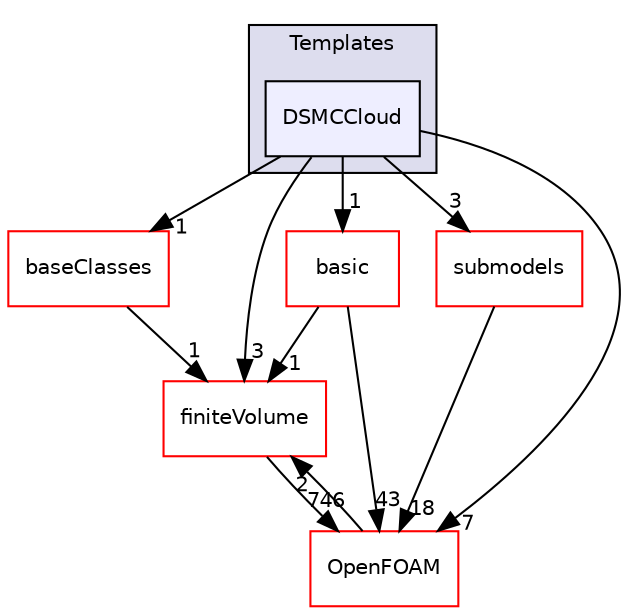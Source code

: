 digraph "src/lagrangian/DSMC/clouds/Templates/DSMCCloud" {
  bgcolor=transparent;
  compound=true
  node [ fontsize="10", fontname="Helvetica"];
  edge [ labelfontsize="10", labelfontname="Helvetica"];
  subgraph clusterdir_bf0dcb725d0b7b3f046929ad2f3e6af1 {
    graph [ bgcolor="#ddddee", pencolor="black", label="Templates" fontname="Helvetica", fontsize="10", URL="dir_bf0dcb725d0b7b3f046929ad2f3e6af1.html"]
  dir_81d96284bc27cd8cd3d67cbfe31d7379 [shape=box, label="DSMCCloud", style="filled", fillcolor="#eeeeff", pencolor="black", URL="dir_81d96284bc27cd8cd3d67cbfe31d7379.html"];
  }
  dir_9bd15774b555cf7259a6fa18f99fe99b [shape=box label="finiteVolume" color="red" URL="dir_9bd15774b555cf7259a6fa18f99fe99b.html"];
  dir_eda39c592276cda9226745254e8d6ab1 [shape=box label="baseClasses" color="red" URL="dir_eda39c592276cda9226745254e8d6ab1.html"];
  dir_aa5533d18bfe518db8350fc74caf402d [shape=box label="submodels" color="red" URL="dir_aa5533d18bfe518db8350fc74caf402d.html"];
  dir_c5473ff19b20e6ec4dfe5c310b3778a8 [shape=box label="OpenFOAM" color="red" URL="dir_c5473ff19b20e6ec4dfe5c310b3778a8.html"];
  dir_584e0ab0901b4327f36f4285cac7f2f8 [shape=box label="basic" color="red" URL="dir_584e0ab0901b4327f36f4285cac7f2f8.html"];
  dir_9bd15774b555cf7259a6fa18f99fe99b->dir_c5473ff19b20e6ec4dfe5c310b3778a8 [headlabel="746", labeldistance=1.5 headhref="dir_000896_001896.html"];
  dir_eda39c592276cda9226745254e8d6ab1->dir_9bd15774b555cf7259a6fa18f99fe99b [headlabel="1", labeldistance=1.5 headhref="dir_001404_000896.html"];
  dir_aa5533d18bfe518db8350fc74caf402d->dir_c5473ff19b20e6ec4dfe5c310b3778a8 [headlabel="18", labeldistance=1.5 headhref="dir_001415_001896.html"];
  dir_c5473ff19b20e6ec4dfe5c310b3778a8->dir_9bd15774b555cf7259a6fa18f99fe99b [headlabel="2", labeldistance=1.5 headhref="dir_001896_000896.html"];
  dir_81d96284bc27cd8cd3d67cbfe31d7379->dir_9bd15774b555cf7259a6fa18f99fe99b [headlabel="3", labeldistance=1.5 headhref="dir_001409_000896.html"];
  dir_81d96284bc27cd8cd3d67cbfe31d7379->dir_eda39c592276cda9226745254e8d6ab1 [headlabel="1", labeldistance=1.5 headhref="dir_001409_001404.html"];
  dir_81d96284bc27cd8cd3d67cbfe31d7379->dir_aa5533d18bfe518db8350fc74caf402d [headlabel="3", labeldistance=1.5 headhref="dir_001409_001415.html"];
  dir_81d96284bc27cd8cd3d67cbfe31d7379->dir_c5473ff19b20e6ec4dfe5c310b3778a8 [headlabel="7", labeldistance=1.5 headhref="dir_001409_001896.html"];
  dir_81d96284bc27cd8cd3d67cbfe31d7379->dir_584e0ab0901b4327f36f4285cac7f2f8 [headlabel="1", labeldistance=1.5 headhref="dir_001409_001365.html"];
  dir_584e0ab0901b4327f36f4285cac7f2f8->dir_9bd15774b555cf7259a6fa18f99fe99b [headlabel="1", labeldistance=1.5 headhref="dir_001365_000896.html"];
  dir_584e0ab0901b4327f36f4285cac7f2f8->dir_c5473ff19b20e6ec4dfe5c310b3778a8 [headlabel="43", labeldistance=1.5 headhref="dir_001365_001896.html"];
}

